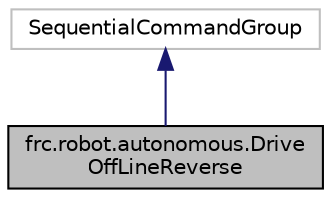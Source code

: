 digraph "frc.robot.autonomous.DriveOffLineReverse"
{
  edge [fontname="Helvetica",fontsize="10",labelfontname="Helvetica",labelfontsize="10"];
  node [fontname="Helvetica",fontsize="10",shape=record];
  Node0 [label="frc.robot.autonomous.Drive\lOffLineReverse",height=0.2,width=0.4,color="black", fillcolor="grey75", style="filled", fontcolor="black"];
  Node1 -> Node0 [dir="back",color="midnightblue",fontsize="10",style="solid",fontname="Helvetica"];
  Node1 [label="SequentialCommandGroup",height=0.2,width=0.4,color="grey75", fillcolor="white", style="filled"];
}
